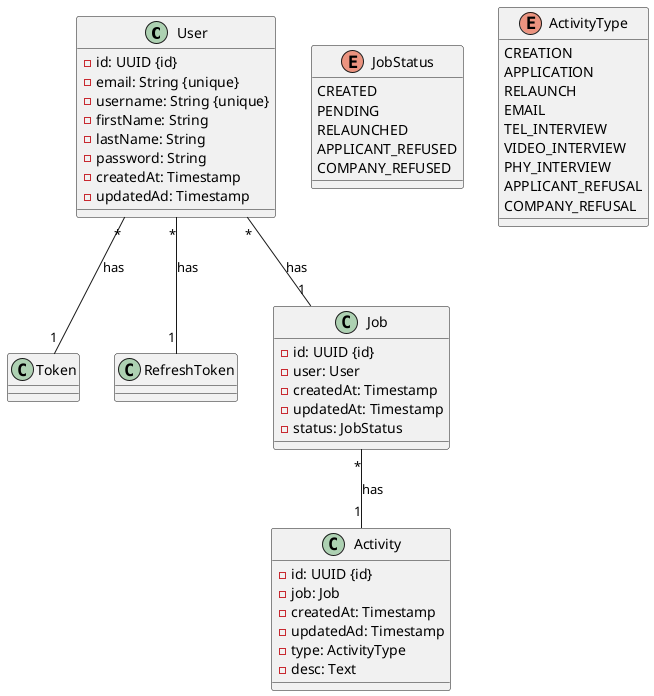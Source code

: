 @startuml Customer service

' Entities
class User {
  -id: UUID {id}
  -email: String {unique}
  -username: String {unique}
  -firstName: String
  -lastName: String
  -password: String
  -createdAt: Timestamp
  -updatedAd: Timestamp
}

class Token {
}

class RefreshToken {
}

class Job {
  -id: UUID {id}
  -user: User
  -createdAt: Timestamp
  -updatedAt: Timestamp
  -status: JobStatus
}

class Activity {
  -id: UUID {id}
  -job: Job
  -createdAt: Timestamp
  -updatedAd: Timestamp
  -type: ActivityType
  -desc: Text
}

enum JobStatus {
    CREATED
    PENDING
    RELAUNCHED
    APPLICANT_REFUSED
    COMPANY_REFUSED
}

enum ActivityType {
    CREATION
    APPLICATION
    RELAUNCH
    EMAIL
    TEL_INTERVIEW
    VIDEO_INTERVIEW
    PHY_INTERVIEW
    APPLICANT_REFUSAL
    COMPANY_REFUSAL
}

' Relationships
User "*" -- "1" Job : has
User "*" -- "1" Token : has
User "*" -- "1" RefreshToken : has
Job "*" -- "1" Activity : has

@enduml